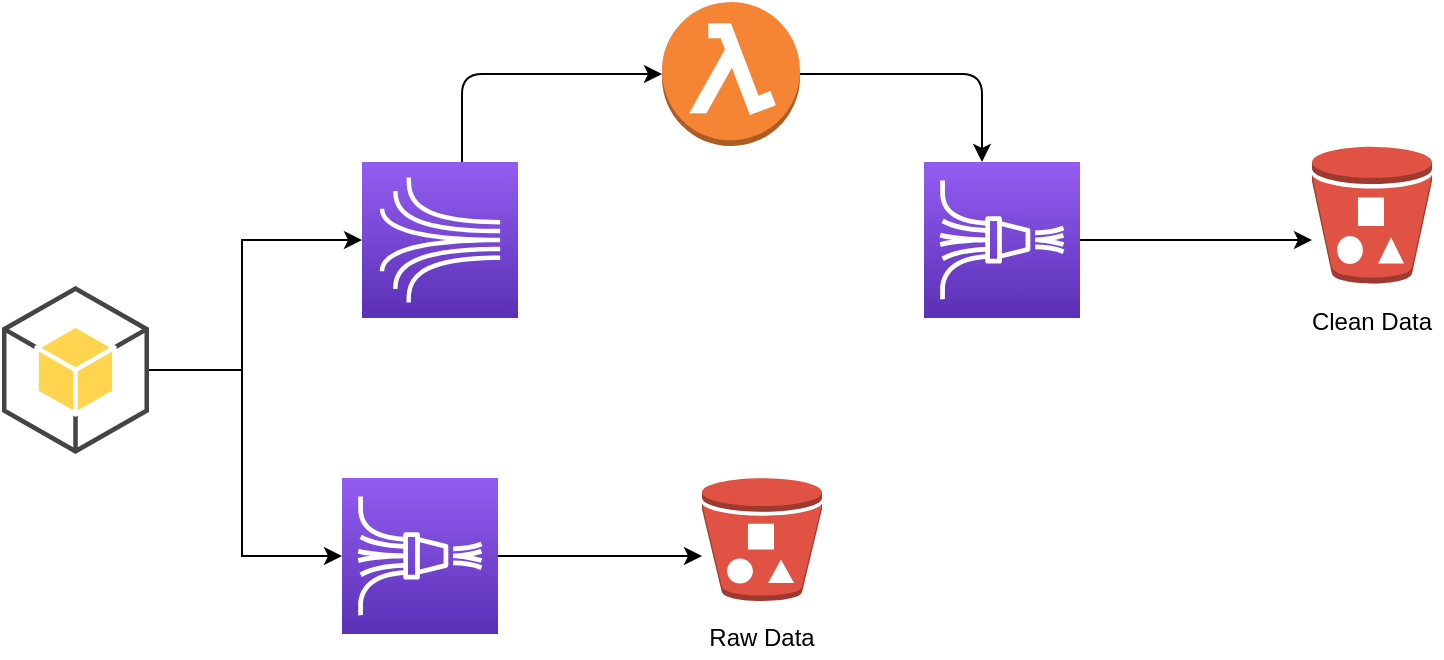 <mxfile version="12.7.0" type="github">
  <diagram id="I4_b89pJyK5yKUSI2D77" name="Page-1">
    <mxGraphModel dx="1186" dy="710" grid="1" gridSize="10" guides="1" tooltips="1" connect="1" arrows="1" fold="1" page="1" pageScale="1" pageWidth="1100" pageHeight="850" math="0" shadow="0">
      <root>
        <mxCell id="0"/>
        <mxCell id="1" parent="0"/>
        <mxCell id="msdwBEozecvnglc0cFIi-5" value="" style="outlineConnect=0;fontColor=#232F3E;gradientColor=#945DF2;gradientDirection=north;fillColor=#5A30B5;strokeColor=#ffffff;dashed=0;verticalLabelPosition=bottom;verticalAlign=top;align=center;html=1;fontSize=12;fontStyle=0;aspect=fixed;shape=mxgraph.aws4.resourceIcon;resIcon=mxgraph.aws4.kinesis;" parent="1" vertex="1">
          <mxGeometry x="230" y="240" width="78" height="78" as="geometry"/>
        </mxCell>
        <mxCell id="msdwBEozecvnglc0cFIi-10" style="edgeStyle=orthogonalEdgeStyle;rounded=0;orthogonalLoop=1;jettySize=auto;html=1;exitX=1;exitY=0.5;exitDx=0;exitDy=0;exitPerimeter=0;" parent="1" source="msdwBEozecvnglc0cFIi-9" target="msdwBEozecvnglc0cFIi-5" edge="1">
          <mxGeometry relative="1" as="geometry">
            <Array as="points">
              <mxPoint x="170" y="344"/>
              <mxPoint x="170" y="279"/>
            </Array>
          </mxGeometry>
        </mxCell>
        <mxCell id="KBTJcN20acUAVPkmVkL6-20" style="edgeStyle=orthogonalEdgeStyle;rounded=0;orthogonalLoop=1;jettySize=auto;html=1;" edge="1" parent="1" source="msdwBEozecvnglc0cFIi-9" target="KBTJcN20acUAVPkmVkL6-18">
          <mxGeometry relative="1" as="geometry">
            <Array as="points">
              <mxPoint x="170" y="344"/>
              <mxPoint x="170" y="437"/>
            </Array>
          </mxGeometry>
        </mxCell>
        <mxCell id="msdwBEozecvnglc0cFIi-9" value="" style="outlineConnect=0;dashed=0;verticalLabelPosition=bottom;verticalAlign=top;align=center;html=1;shape=mxgraph.aws3.android;fillColor=#FFD44F;gradientColor=none;" parent="1" vertex="1">
          <mxGeometry x="50" y="302" width="73.5" height="84" as="geometry"/>
        </mxCell>
        <mxCell id="msdwBEozecvnglc0cFIi-11" value="" style="outlineConnect=0;fontColor=#232F3E;gradientColor=#945DF2;gradientDirection=north;fillColor=#5A30B5;strokeColor=#ffffff;dashed=0;verticalLabelPosition=bottom;verticalAlign=top;align=center;html=1;fontSize=12;fontStyle=0;aspect=fixed;shape=mxgraph.aws4.resourceIcon;resIcon=mxgraph.aws4.kinesis_data_firehose;" parent="1" vertex="1">
          <mxGeometry x="511" y="240" width="78" height="78" as="geometry"/>
        </mxCell>
        <mxCell id="KBTJcN20acUAVPkmVkL6-18" value="" style="outlineConnect=0;fontColor=#232F3E;gradientColor=#945DF2;gradientDirection=north;fillColor=#5A30B5;strokeColor=#ffffff;dashed=0;verticalLabelPosition=bottom;verticalAlign=top;align=center;html=1;fontSize=12;fontStyle=0;aspect=fixed;shape=mxgraph.aws4.resourceIcon;resIcon=mxgraph.aws4.kinesis_data_firehose;" vertex="1" parent="1">
          <mxGeometry x="220" y="398" width="78" height="78" as="geometry"/>
        </mxCell>
        <mxCell id="msdwBEozecvnglc0cFIi-16" value="" style="edgeStyle=segmentEdgeStyle;endArrow=classic;html=1;exitX=1;exitY=0.5;exitDx=0;exitDy=0;exitPerimeter=0;" parent="1" source="msdwBEozecvnglc0cFIi-17" target="msdwBEozecvnglc0cFIi-11" edge="1">
          <mxGeometry width="50" height="50" relative="1" as="geometry">
            <mxPoint x="360" y="220" as="sourcePoint"/>
            <mxPoint x="590" y="210" as="targetPoint"/>
            <Array as="points">
              <mxPoint x="540" y="196"/>
              <mxPoint x="540" y="280"/>
            </Array>
          </mxGeometry>
        </mxCell>
        <mxCell id="msdwBEozecvnglc0cFIi-17" value="" style="outlineConnect=0;dashed=0;verticalLabelPosition=bottom;verticalAlign=top;align=center;html=1;shape=mxgraph.aws3.lambda_function;fillColor=#F58534;gradientColor=none;" parent="1" vertex="1">
          <mxGeometry x="380" y="160" width="69" height="72" as="geometry"/>
        </mxCell>
        <mxCell id="msdwBEozecvnglc0cFIi-18" value="" style="edgeStyle=segmentEdgeStyle;endArrow=classic;html=1;entryX=0;entryY=0.5;entryDx=0;entryDy=0;entryPerimeter=0;" parent="1" source="msdwBEozecvnglc0cFIi-5" target="msdwBEozecvnglc0cFIi-17" edge="1">
          <mxGeometry width="50" height="50" relative="1" as="geometry">
            <mxPoint x="360" y="247.5" as="sourcePoint"/>
            <mxPoint x="589" y="247.5" as="targetPoint"/>
            <Array as="points">
              <mxPoint x="280" y="196"/>
            </Array>
          </mxGeometry>
        </mxCell>
        <mxCell id="KBTJcN20acUAVPkmVkL6-5" value="" style="edgeStyle=segmentEdgeStyle;endArrow=classic;html=1;" edge="1" parent="1" source="KBTJcN20acUAVPkmVkL6-18" target="KBTJcN20acUAVPkmVkL6-2">
          <mxGeometry width="50" height="50" relative="1" as="geometry">
            <mxPoint x="348" y="440" as="sourcePoint"/>
            <mxPoint x="398" y="390" as="targetPoint"/>
            <Array as="points"/>
          </mxGeometry>
        </mxCell>
        <mxCell id="KBTJcN20acUAVPkmVkL6-7" value="" style="group" vertex="1" connectable="0" parent="1">
          <mxGeometry x="400" y="398" width="60" height="90" as="geometry"/>
        </mxCell>
        <mxCell id="KBTJcN20acUAVPkmVkL6-2" value="" style="outlineConnect=0;dashed=0;verticalLabelPosition=bottom;verticalAlign=top;align=center;html=1;shape=mxgraph.aws3.bucket_with_objects;fillColor=#E05243;gradientColor=none;" vertex="1" parent="KBTJcN20acUAVPkmVkL6-7">
          <mxGeometry width="60" height="61.5" as="geometry"/>
        </mxCell>
        <mxCell id="KBTJcN20acUAVPkmVkL6-6" value="Raw Data&lt;br&gt;" style="text;html=1;strokeColor=none;fillColor=none;align=center;verticalAlign=middle;whiteSpace=wrap;rounded=0;" vertex="1" parent="KBTJcN20acUAVPkmVkL6-7">
          <mxGeometry x="2.25" y="70" width="55.5" height="20" as="geometry"/>
        </mxCell>
        <mxCell id="KBTJcN20acUAVPkmVkL6-14" value="" style="group" vertex="1" connectable="0" parent="1">
          <mxGeometry x="700" y="240" width="70" height="100" as="geometry"/>
        </mxCell>
        <mxCell id="KBTJcN20acUAVPkmVkL6-3" value="" style="outlineConnect=0;dashed=0;verticalLabelPosition=bottom;verticalAlign=top;align=center;html=1;shape=mxgraph.aws3.bucket_with_objects;fillColor=#E05243;gradientColor=none;" vertex="1" parent="KBTJcN20acUAVPkmVkL6-14">
          <mxGeometry x="5" y="-7.76" width="60" height="68.524" as="geometry"/>
        </mxCell>
        <mxCell id="KBTJcN20acUAVPkmVkL6-13" value="Clean Data" style="text;html=1;strokeColor=none;fillColor=none;align=center;verticalAlign=middle;whiteSpace=wrap;rounded=0;" vertex="1" parent="KBTJcN20acUAVPkmVkL6-14">
          <mxGeometry y="68.526" width="70" height="22.284" as="geometry"/>
        </mxCell>
        <mxCell id="KBTJcN20acUAVPkmVkL6-17" style="edgeStyle=orthogonalEdgeStyle;rounded=0;orthogonalLoop=1;jettySize=auto;html=1;" edge="1" parent="1" source="msdwBEozecvnglc0cFIi-11" target="KBTJcN20acUAVPkmVkL6-3">
          <mxGeometry relative="1" as="geometry">
            <mxPoint x="750" y="380" as="sourcePoint"/>
            <Array as="points">
              <mxPoint x="680" y="279"/>
              <mxPoint x="680" y="279"/>
            </Array>
          </mxGeometry>
        </mxCell>
      </root>
    </mxGraphModel>
  </diagram>
</mxfile>

